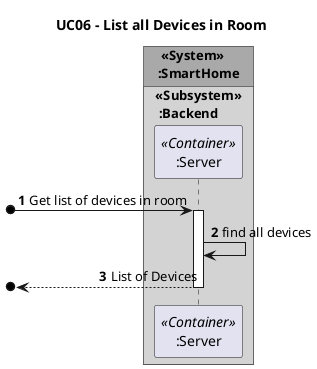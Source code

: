 @startuml
'https://plantuml.com/sequence-diagram
autonumber
title UC06 - List all Devices in Room

autonumber

!pragma teoz true
box " <<System>>\n:SmartHome" #DarkGrey
box "<<Subsystem>>\n :Backend" #LightGrey
  participant ":Server" as server <<Container>>
end box

[o->server: Get list of devices in room
activate server
server->server: find all devices
[o<--server: List of Devices
deactivate server
@enduml